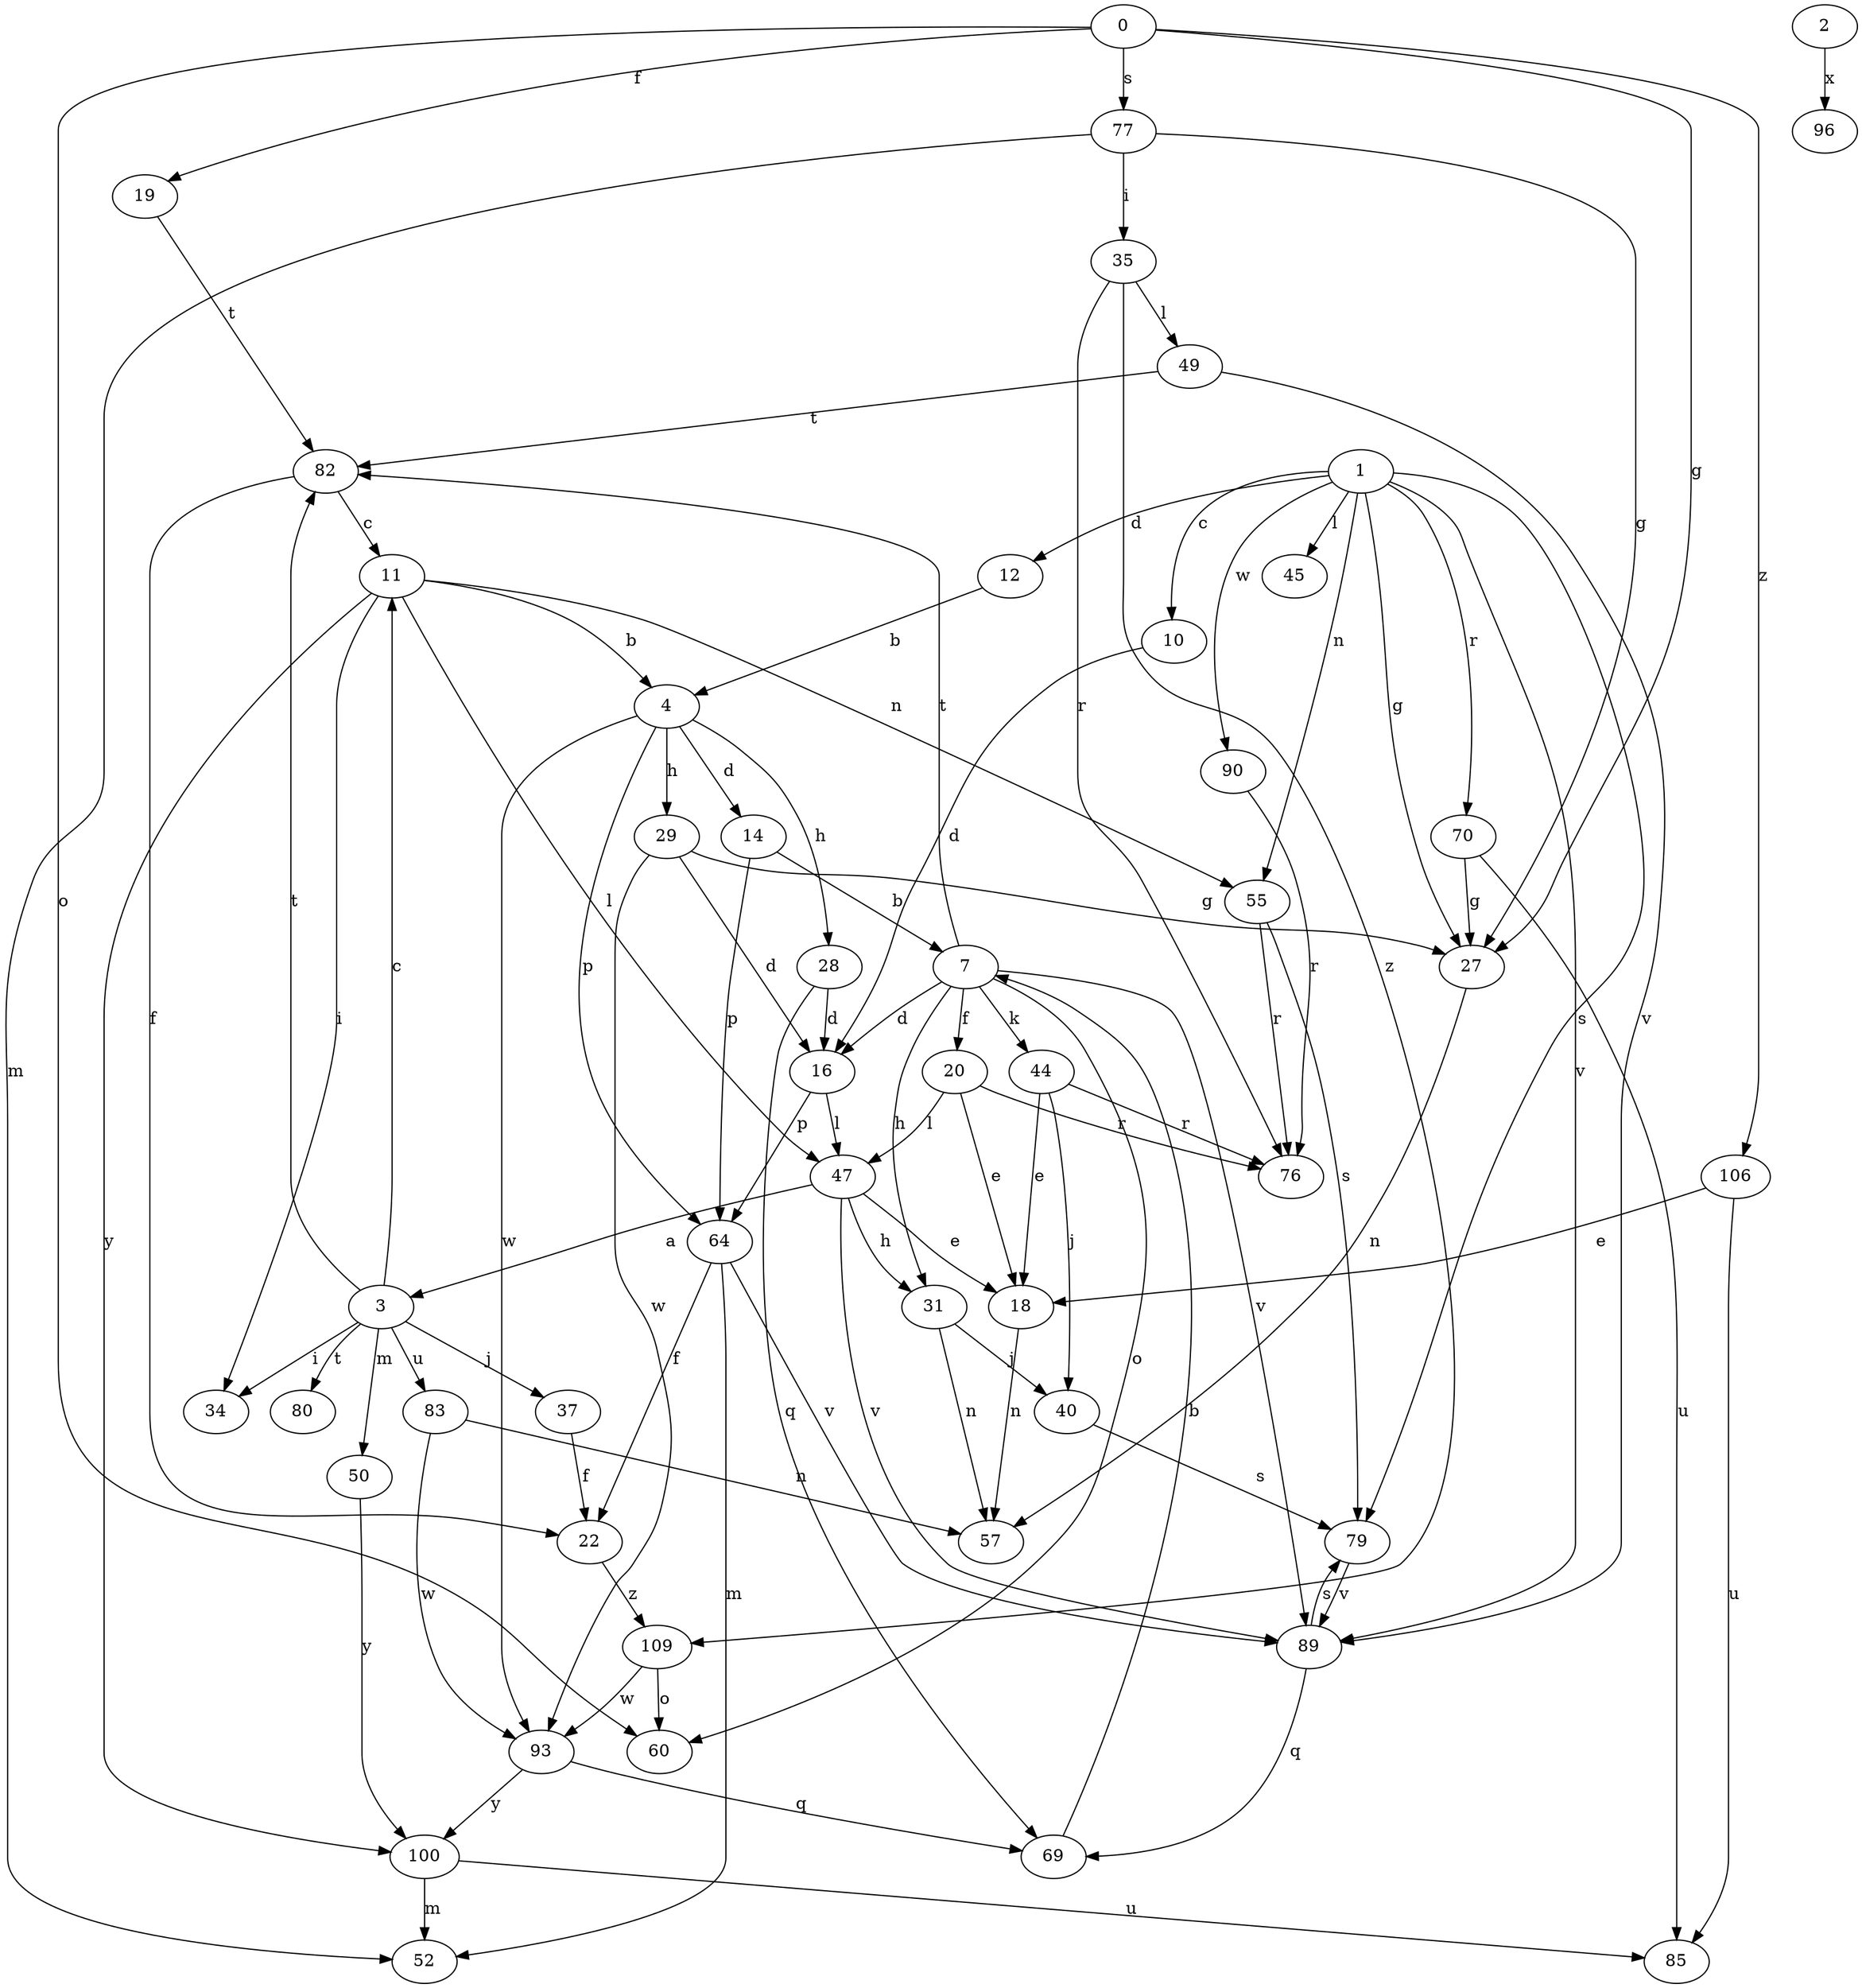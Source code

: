 strict digraph  {
0;
1;
2;
3;
4;
7;
10;
11;
12;
14;
16;
18;
19;
20;
22;
27;
28;
29;
31;
34;
35;
37;
40;
44;
45;
47;
49;
50;
52;
55;
57;
60;
64;
69;
70;
76;
77;
79;
80;
82;
83;
85;
89;
90;
93;
96;
100;
106;
109;
0 -> 19  [label=f];
0 -> 27  [label=g];
0 -> 60  [label=o];
0 -> 77  [label=s];
0 -> 106  [label=z];
1 -> 10  [label=c];
1 -> 12  [label=d];
1 -> 27  [label=g];
1 -> 45  [label=l];
1 -> 55  [label=n];
1 -> 70  [label=r];
1 -> 79  [label=s];
1 -> 89  [label=v];
1 -> 90  [label=w];
2 -> 96  [label=x];
3 -> 11  [label=c];
3 -> 34  [label=i];
3 -> 37  [label=j];
3 -> 50  [label=m];
3 -> 80  [label=t];
3 -> 82  [label=t];
3 -> 83  [label=u];
4 -> 14  [label=d];
4 -> 28  [label=h];
4 -> 29  [label=h];
4 -> 64  [label=p];
4 -> 93  [label=w];
7 -> 16  [label=d];
7 -> 20  [label=f];
7 -> 31  [label=h];
7 -> 44  [label=k];
7 -> 60  [label=o];
7 -> 82  [label=t];
7 -> 89  [label=v];
10 -> 16  [label=d];
11 -> 4  [label=b];
11 -> 34  [label=i];
11 -> 47  [label=l];
11 -> 55  [label=n];
11 -> 100  [label=y];
12 -> 4  [label=b];
14 -> 7  [label=b];
14 -> 64  [label=p];
16 -> 47  [label=l];
16 -> 64  [label=p];
18 -> 57  [label=n];
19 -> 82  [label=t];
20 -> 18  [label=e];
20 -> 47  [label=l];
20 -> 76  [label=r];
22 -> 109  [label=z];
27 -> 57  [label=n];
28 -> 16  [label=d];
28 -> 69  [label=q];
29 -> 16  [label=d];
29 -> 27  [label=g];
29 -> 93  [label=w];
31 -> 40  [label=j];
31 -> 57  [label=n];
35 -> 49  [label=l];
35 -> 76  [label=r];
35 -> 109  [label=z];
37 -> 22  [label=f];
40 -> 79  [label=s];
44 -> 18  [label=e];
44 -> 40  [label=j];
44 -> 76  [label=r];
47 -> 3  [label=a];
47 -> 18  [label=e];
47 -> 31  [label=h];
47 -> 89  [label=v];
49 -> 82  [label=t];
49 -> 89  [label=v];
50 -> 100  [label=y];
55 -> 76  [label=r];
55 -> 79  [label=s];
64 -> 22  [label=f];
64 -> 52  [label=m];
64 -> 89  [label=v];
69 -> 7  [label=b];
70 -> 27  [label=g];
70 -> 85  [label=u];
77 -> 27  [label=g];
77 -> 35  [label=i];
77 -> 52  [label=m];
79 -> 89  [label=v];
82 -> 11  [label=c];
82 -> 22  [label=f];
83 -> 57  [label=n];
83 -> 93  [label=w];
89 -> 69  [label=q];
89 -> 79  [label=s];
90 -> 76  [label=r];
93 -> 69  [label=q];
93 -> 100  [label=y];
100 -> 52  [label=m];
100 -> 85  [label=u];
106 -> 18  [label=e];
106 -> 85  [label=u];
109 -> 60  [label=o];
109 -> 93  [label=w];
}
